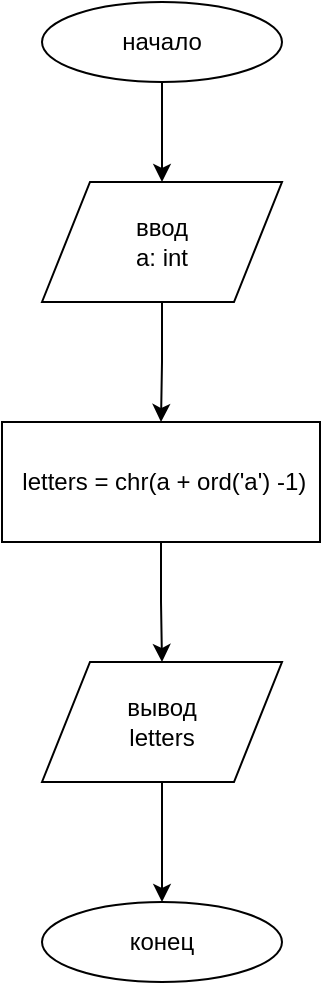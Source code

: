 <mxfile version="12.9.3" type="device"><diagram id="lEA6coa-_P7ME277sZiw" name="Page-1"><mxGraphModel dx="1048" dy="628" grid="1" gridSize="10" guides="1" tooltips="1" connect="1" arrows="1" fold="1" page="1" pageScale="1" pageWidth="827" pageHeight="1169" math="0" shadow="0"><root><mxCell id="0"/><mxCell id="1" parent="0"/><mxCell id="HufrgzM0kb_acQ4FumhN-9" style="edgeStyle=orthogonalEdgeStyle;rounded=0;orthogonalLoop=1;jettySize=auto;html=1;entryX=0.5;entryY=0;entryDx=0;entryDy=0;" edge="1" parent="1" source="HufrgzM0kb_acQ4FumhN-1" target="HufrgzM0kb_acQ4FumhN-3"><mxGeometry relative="1" as="geometry"/></mxCell><mxCell id="HufrgzM0kb_acQ4FumhN-1" value="начало" style="ellipse;whiteSpace=wrap;html=1;" vertex="1" parent="1"><mxGeometry x="354" y="50" width="120" height="40" as="geometry"/></mxCell><mxCell id="HufrgzM0kb_acQ4FumhN-2" value="конец" style="ellipse;whiteSpace=wrap;html=1;" vertex="1" parent="1"><mxGeometry x="354" y="500" width="120" height="40" as="geometry"/></mxCell><mxCell id="HufrgzM0kb_acQ4FumhN-6" style="edgeStyle=orthogonalEdgeStyle;rounded=0;orthogonalLoop=1;jettySize=auto;html=1;entryX=0.5;entryY=0;entryDx=0;entryDy=0;" edge="1" parent="1" source="HufrgzM0kb_acQ4FumhN-3" target="HufrgzM0kb_acQ4FumhN-4"><mxGeometry relative="1" as="geometry"/></mxCell><mxCell id="HufrgzM0kb_acQ4FumhN-3" value="ввод&lt;br&gt;a: int" style="shape=parallelogram;perimeter=parallelogramPerimeter;whiteSpace=wrap;html=1;" vertex="1" parent="1"><mxGeometry x="354" y="140" width="120" height="60" as="geometry"/></mxCell><mxCell id="HufrgzM0kb_acQ4FumhN-7" style="edgeStyle=orthogonalEdgeStyle;rounded=0;orthogonalLoop=1;jettySize=auto;html=1;entryX=0.5;entryY=0;entryDx=0;entryDy=0;" edge="1" parent="1" source="HufrgzM0kb_acQ4FumhN-4" target="HufrgzM0kb_acQ4FumhN-5"><mxGeometry relative="1" as="geometry"/></mxCell><mxCell id="HufrgzM0kb_acQ4FumhN-4" value="&amp;nbsp;letters = chr(a + ord('a') -1)" style="rounded=0;whiteSpace=wrap;html=1;" vertex="1" parent="1"><mxGeometry x="334" y="260" width="159" height="60" as="geometry"/></mxCell><mxCell id="HufrgzM0kb_acQ4FumhN-8" style="edgeStyle=orthogonalEdgeStyle;rounded=0;orthogonalLoop=1;jettySize=auto;html=1;entryX=0.5;entryY=0;entryDx=0;entryDy=0;" edge="1" parent="1" source="HufrgzM0kb_acQ4FumhN-5" target="HufrgzM0kb_acQ4FumhN-2"><mxGeometry relative="1" as="geometry"/></mxCell><mxCell id="HufrgzM0kb_acQ4FumhN-5" value="вывод&lt;br&gt;letters" style="shape=parallelogram;perimeter=parallelogramPerimeter;whiteSpace=wrap;html=1;" vertex="1" parent="1"><mxGeometry x="354" y="380" width="120" height="60" as="geometry"/></mxCell></root></mxGraphModel></diagram></mxfile>